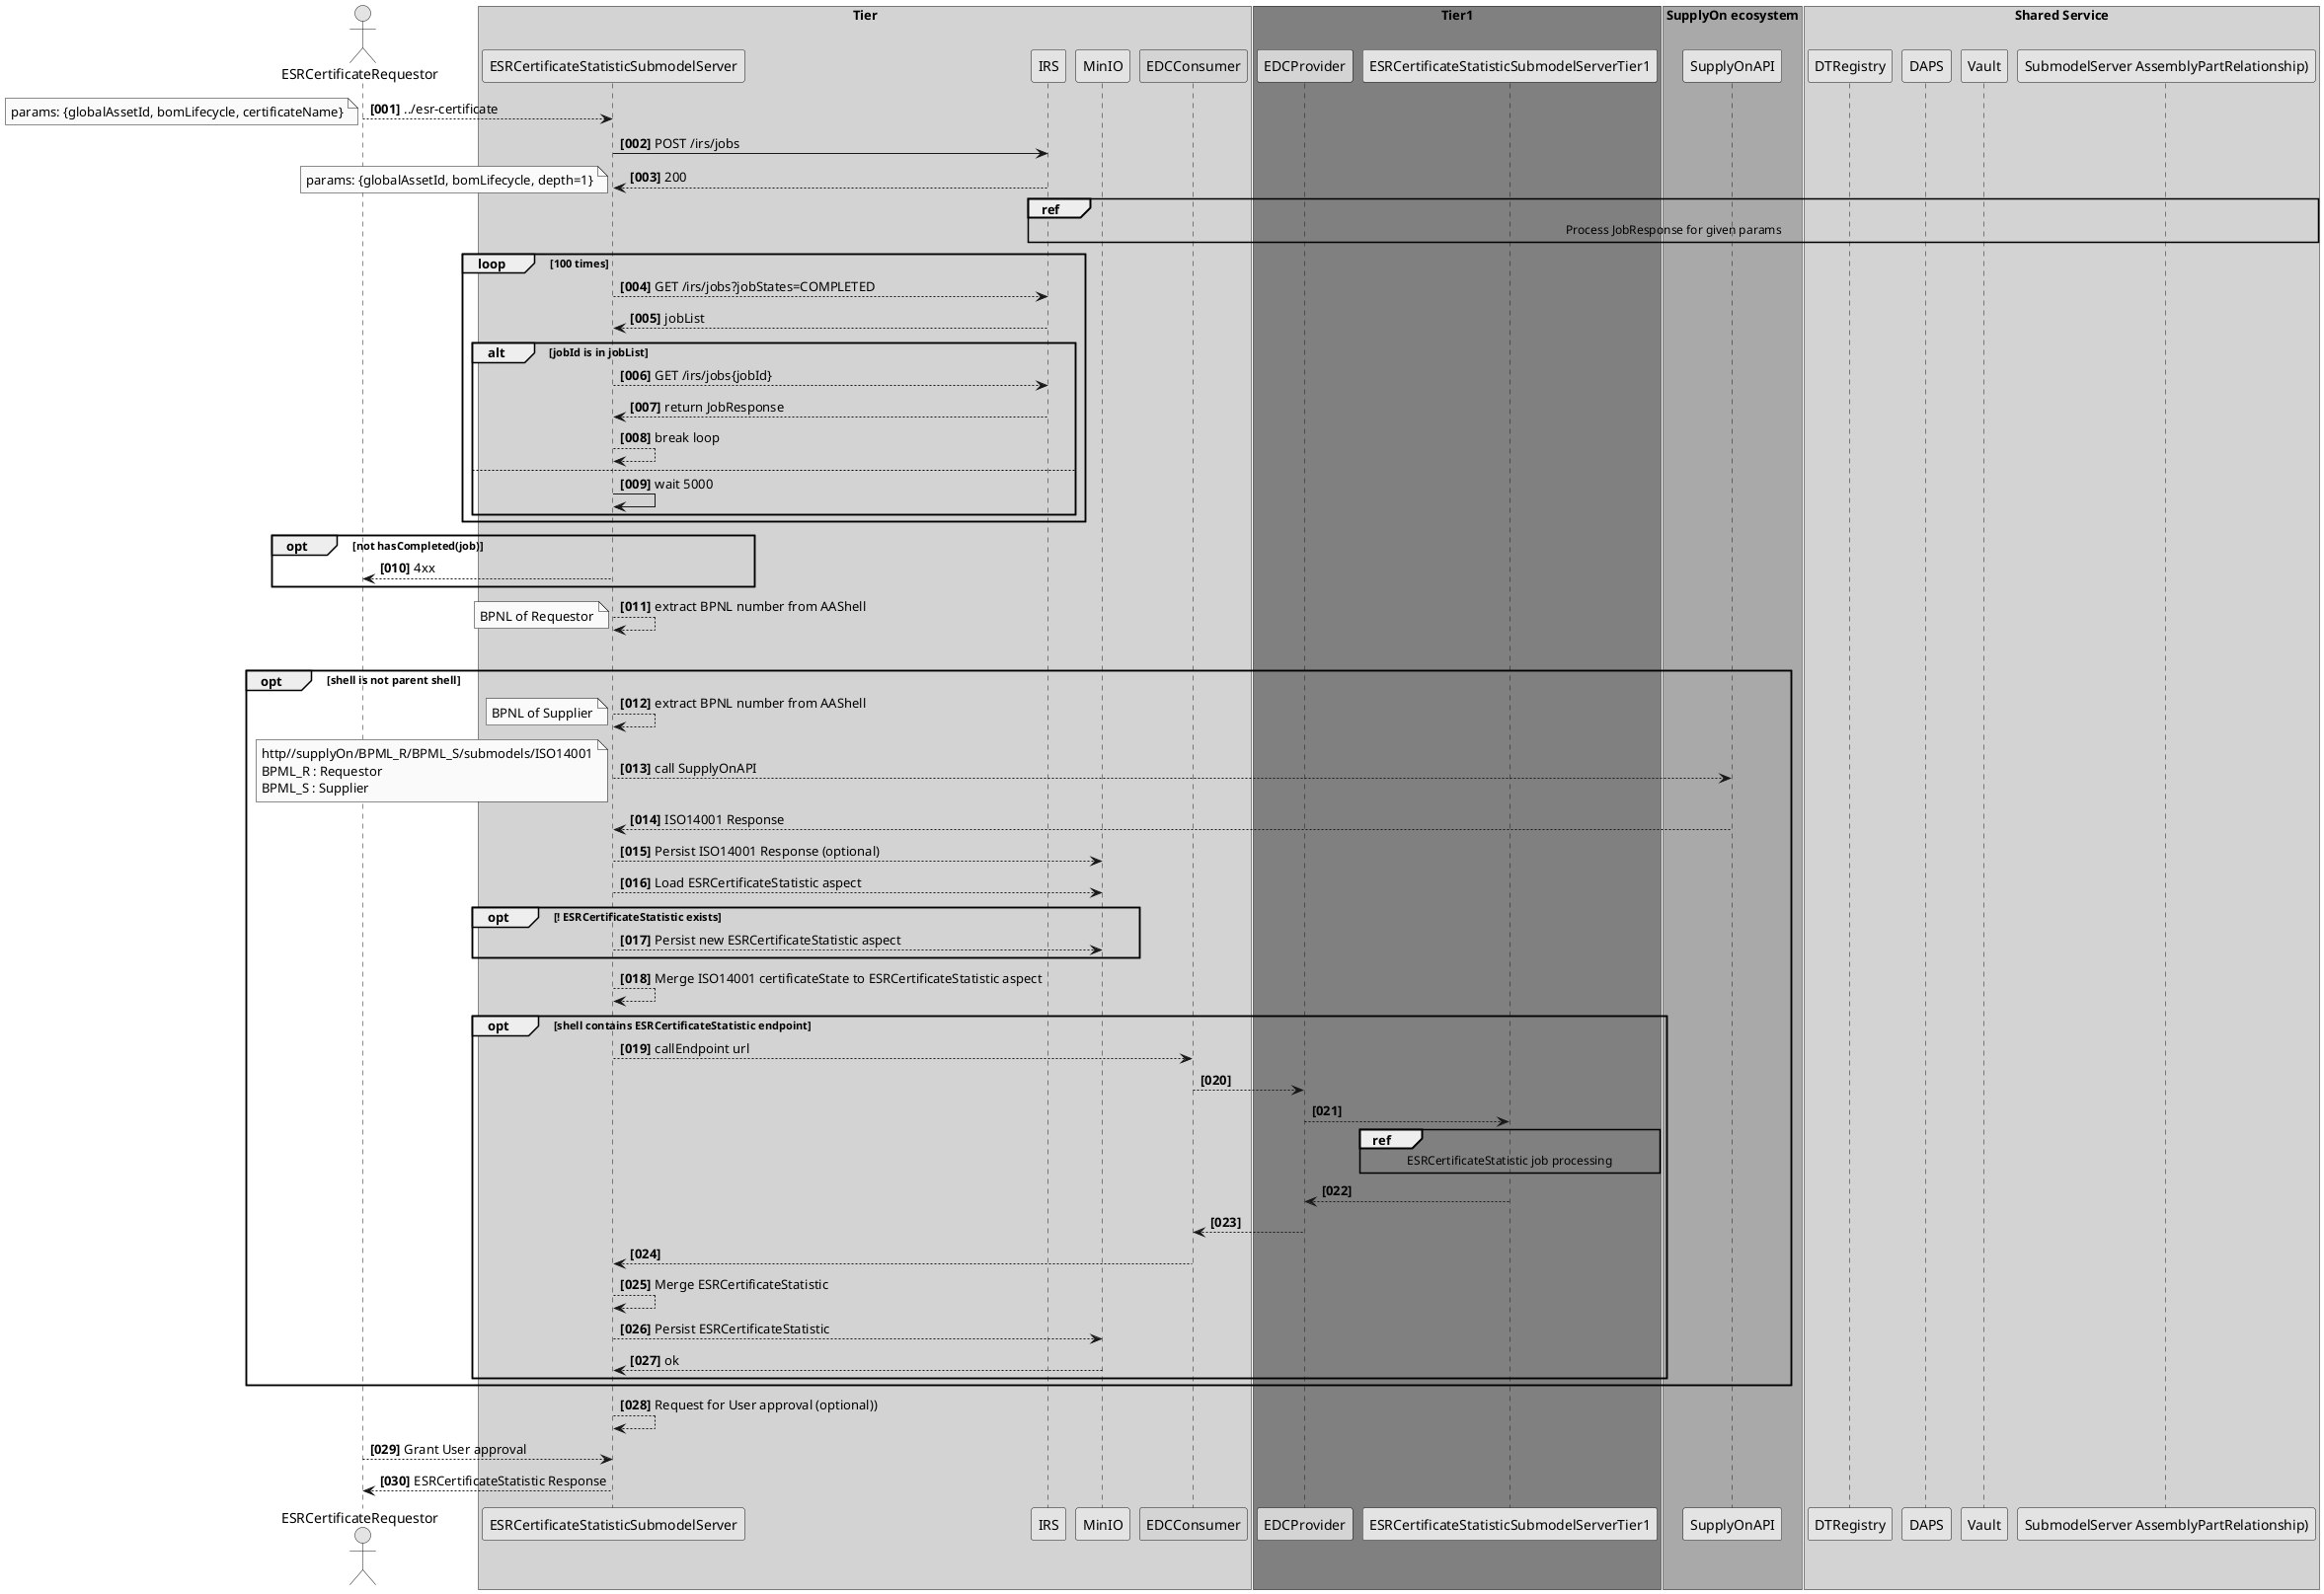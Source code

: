 @startuml
skinparam monochrome true
skinparam shadowing false

autonumber "<b>[000]"

actor "ESRCertificateRequestor" as User

box "Tier" #LightGrey
participant ESRCertificateStatisticSubmodelServer as ESRSubServer
participant IRS as IRS
participant MinIO as MinIO
participant "EDCConsumer" as EDCConsumer #99FF99
end box

box "Tier1" #Grey
participant "EDCProvider" as EDCProvider #99FF99
participant ESRCertificateStatisticSubmodelServerTier1 as ESRSubServerTier1
end box

User --> ESRSubServer: ../esr-certificate
note left
params: {globalAssetId, bomLifecycle, certificateName}
end note
ESRSubServer -> IRS : POST /irs/jobs
ESRSubServer <-- IRS : 200
note left
params: {globalAssetId, bomLifecycle, depth=1}
end note
ref over IRS, DTRegistry, DAPS, "SubmodelServer AssemblyPartRelationship)"
    Process JobResponse for given params
end ref
loop 100 times
    ESRSubServer --> IRS: GET /irs/jobs?jobStates=COMPLETED
    ESRSubServer <-- IRS: jobList
    alt jobId is in jobList
        ESRSubServer --> IRS: GET /irs/jobs{jobId}
        ESRSubServer <-- IRS: return JobResponse
        ESRSubServer --> ESRSubServer: break loop
     else
        ESRSubServer -> ESRSubServer : wait 5000
    end alt
end loop
opt not hasCompleted(job)
    User <--  ESRSubServer : 4xx
end opt

ESRSubServer --> ESRSubServer: extract BPNL number from AAShell
note left
    BPNL of Requestor
end note

loop for each shell()
opt  shell is not parent shell
   ESRSubServer --> ESRSubServer : extract BPNL number from AAShell
   note left
       BPNL of Supplier
   end note

ESRSubServer -->  SupplyOnAPI : call SupplyOnAPI
note left
    http//supplyOn/BPML_R/BPML_S/submodels/ISO14001
    BPML_R : Requestor
    BPML_S : Supplier
end note
ESRSubServer <--  SupplyOnAPI : ISO14001 Response
ESRSubServer --> MinIO : Persist ISO14001 Response (optional)
ESRSubServer --> MinIO : Load ESRCertificateStatistic aspect
opt ! ESRCertificateStatistic exists
    ESRSubServer --> MinIO : Persist new ESRCertificateStatistic aspect
end opt
ESRSubServer --> ESRSubServer : Merge ISO14001 certificateState to ESRCertificateStatistic aspect

opt shell contains ESRCertificateStatistic endpoint
    ESRSubServer --> EDCConsumer :  callEndpoint url
    EDCConsumer --> EDCProvider
    EDCProvider --> ESRSubServerTier1
    ref over ESRSubServerTier1
        ESRCertificateStatistic job processing
    end ref
    EDCProvider <-- ESRSubServerTier1
    EDCConsumer <-- EDCProvider
    ESRSubServer <-- EDCConsumer
    ESRSubServer --> ESRSubServer : Merge ESRCertificateStatistic
    ESRSubServer --> MinIO : Persist ESRCertificateStatistic
    ESRSubServer <-- MinIO : ok
end opt



end loop

ESRSubServer --> ESRSubServer : Request for User approval (optional))
User -->  ESRSubServer: Grant User approval

box "SupplyOn ecosystem" #DarkGrey
participant SupplyOnAPI
end box

box "Shared Service" #LightGrey

participant DTRegistry
participant DAPS
participant Vault
participant "SubmodelServer AssemblyPartRelationship)"
end box

User <-- ESRSubServer: ESRCertificateStatistic Response

@enduml